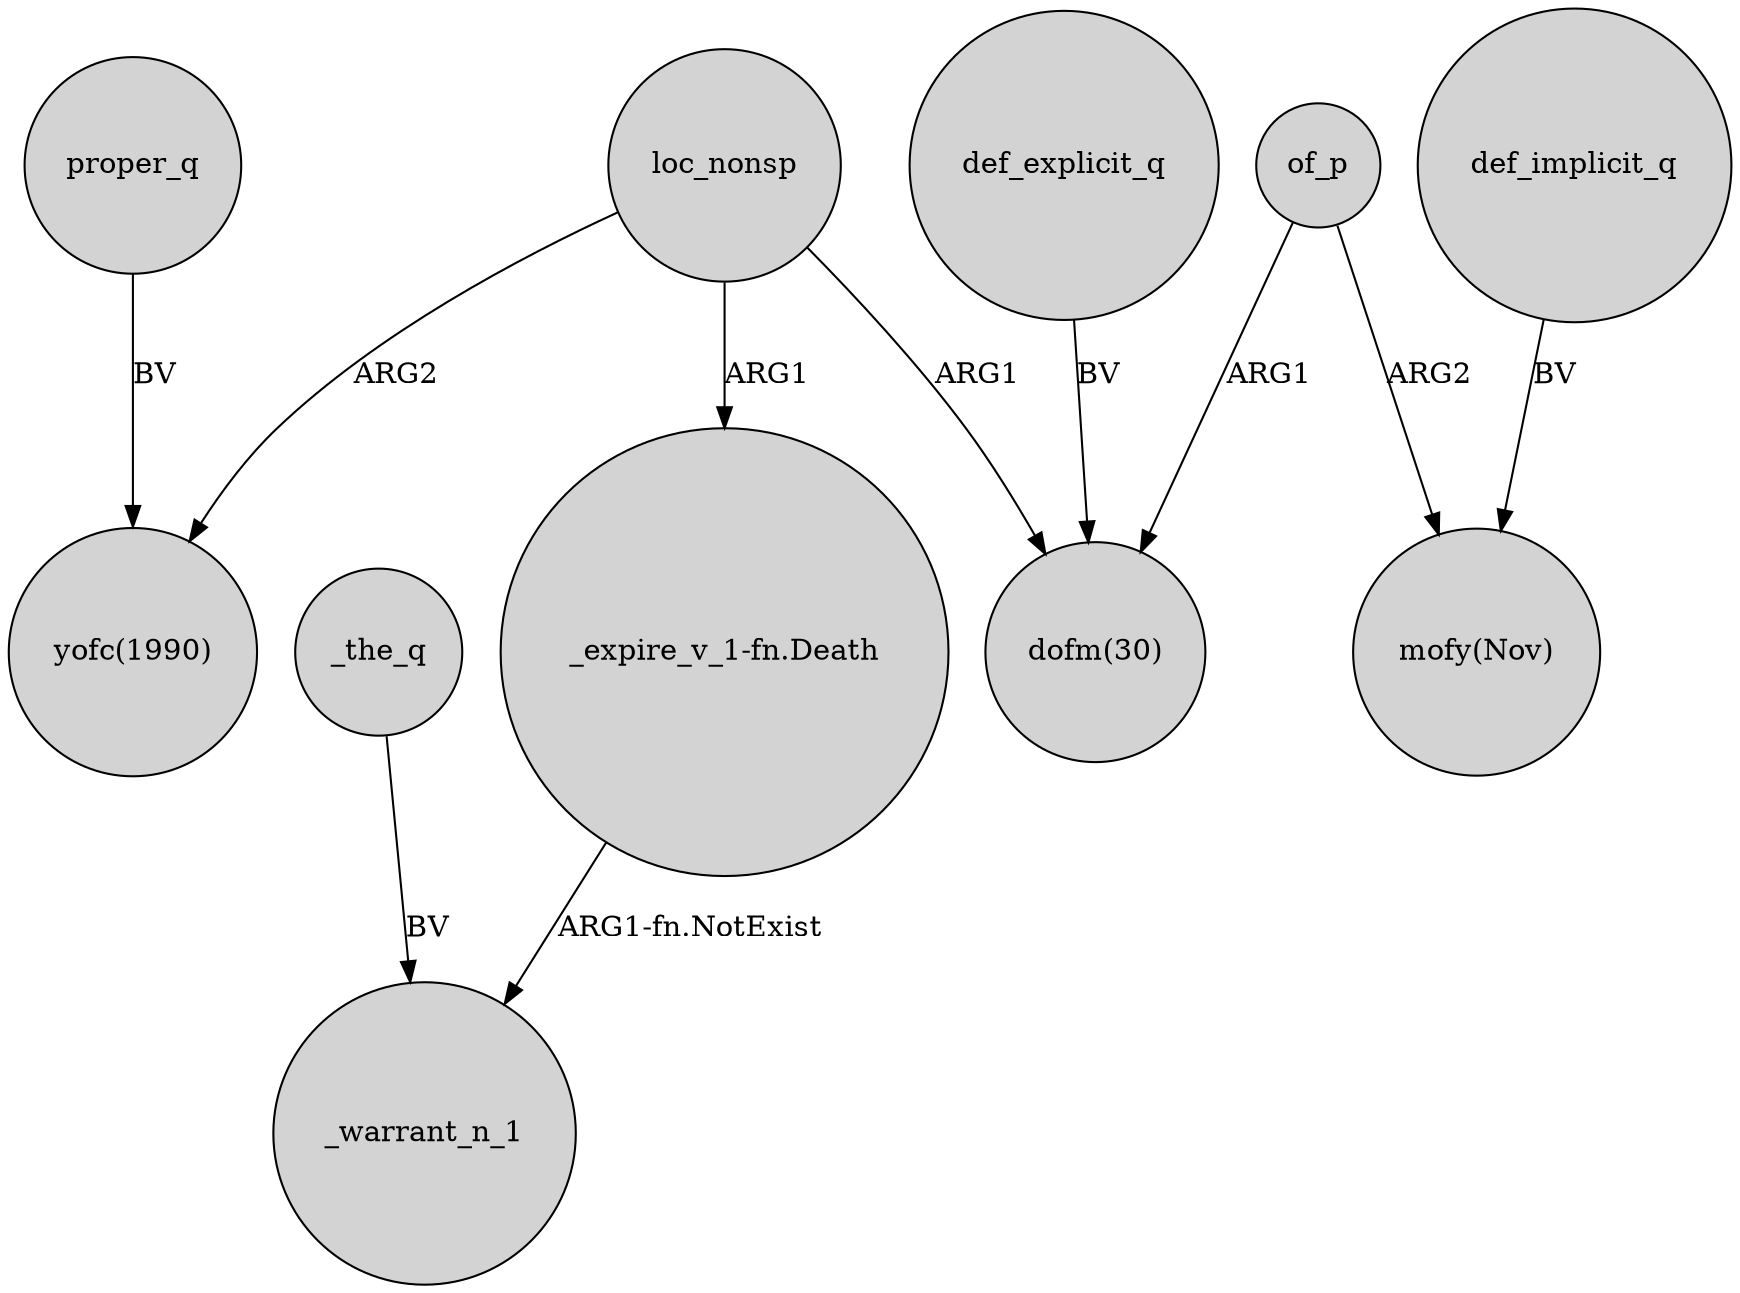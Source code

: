 digraph {
	node [shape=circle style=filled]
	"_expire_v_1-fn.Death" -> _warrant_n_1 [label="ARG1-fn.NotExist"]
	of_p -> "mofy(Nov)" [label=ARG2]
	def_implicit_q -> "mofy(Nov)" [label=BV]
	loc_nonsp -> "dofm(30)" [label=ARG1]
	proper_q -> "yofc(1990)" [label=BV]
	of_p -> "dofm(30)" [label=ARG1]
	_the_q -> _warrant_n_1 [label=BV]
	loc_nonsp -> "yofc(1990)" [label=ARG2]
	loc_nonsp -> "_expire_v_1-fn.Death" [label=ARG1]
	def_explicit_q -> "dofm(30)" [label=BV]
}
